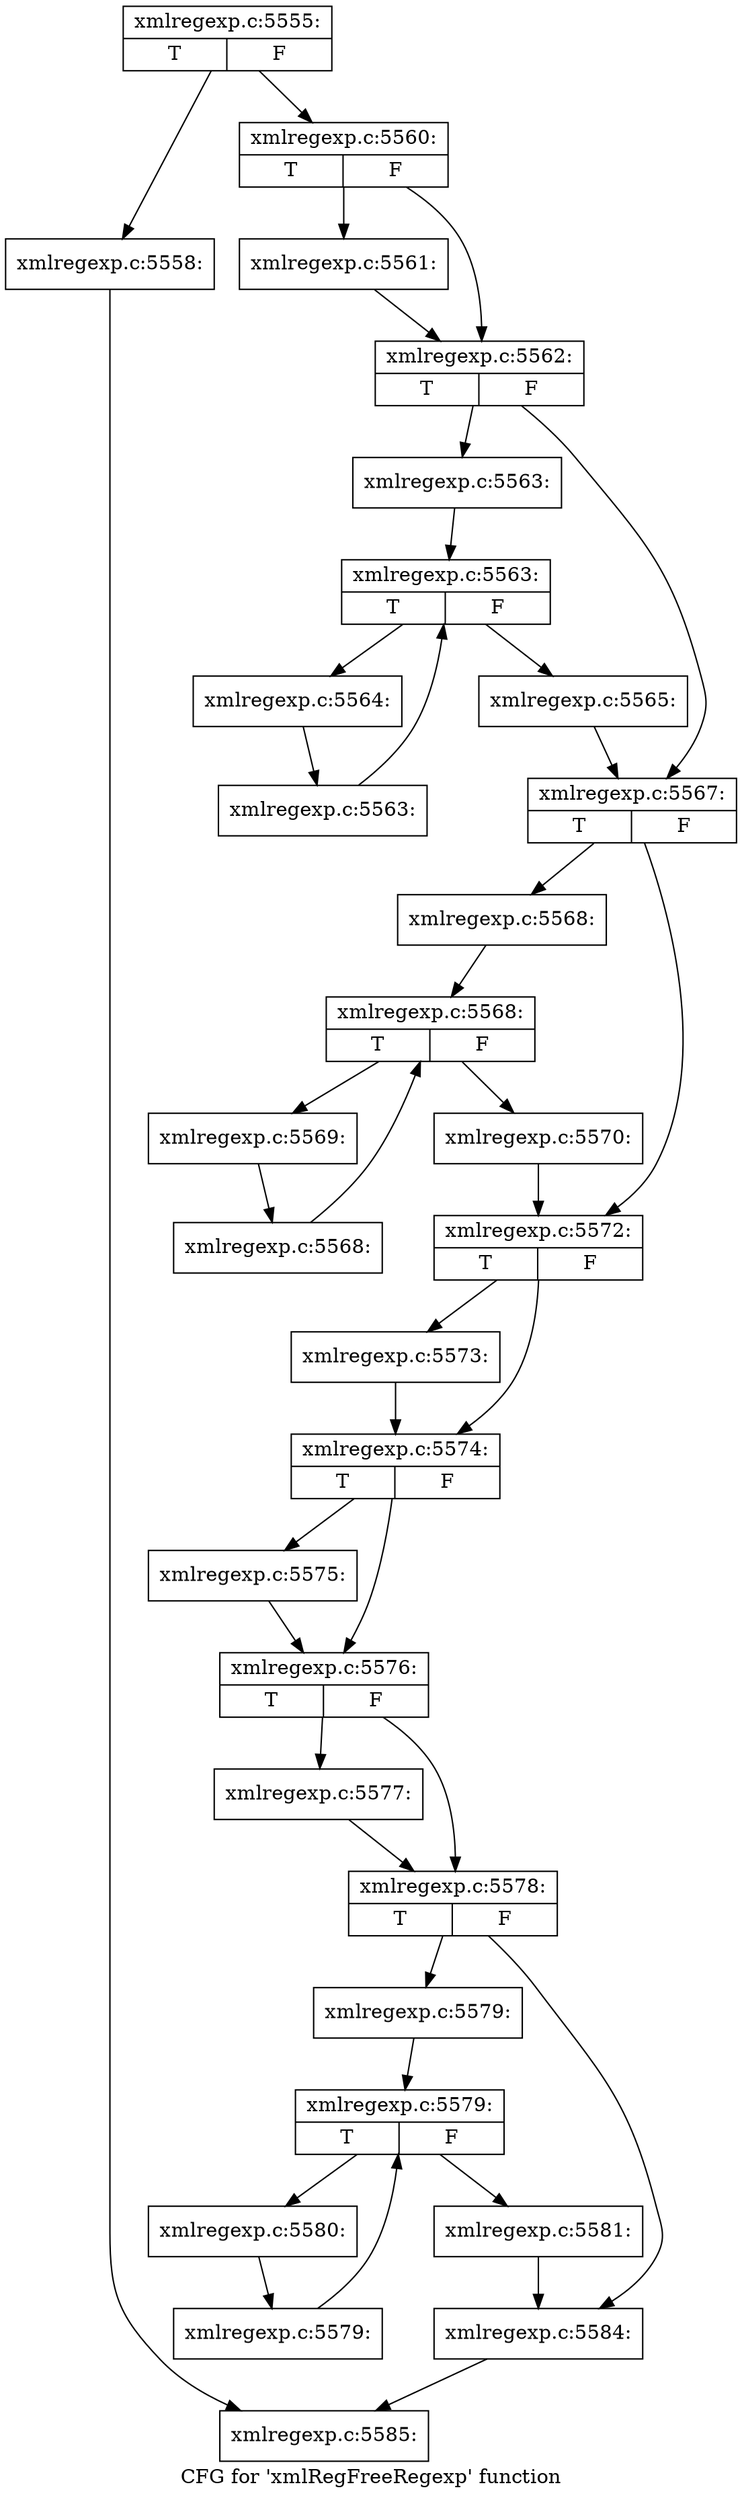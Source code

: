 digraph "CFG for 'xmlRegFreeRegexp' function" {
	label="CFG for 'xmlRegFreeRegexp' function";

	Node0x38ce840 [shape=record,label="{xmlregexp.c:5555:|{<s0>T|<s1>F}}"];
	Node0x38ce840 -> Node0x38882a0;
	Node0x38ce840 -> Node0x38ce8d0;
	Node0x38882a0 [shape=record,label="{xmlregexp.c:5558:}"];
	Node0x38882a0 -> Node0x3904b10;
	Node0x38ce8d0 [shape=record,label="{xmlregexp.c:5560:|{<s0>T|<s1>F}}"];
	Node0x38ce8d0 -> Node0x38ffe90;
	Node0x38ce8d0 -> Node0x38ffee0;
	Node0x38ffe90 [shape=record,label="{xmlregexp.c:5561:}"];
	Node0x38ffe90 -> Node0x38ffee0;
	Node0x38ffee0 [shape=record,label="{xmlregexp.c:5562:|{<s0>T|<s1>F}}"];
	Node0x38ffee0 -> Node0x39090b0;
	Node0x38ffee0 -> Node0x3909100;
	Node0x39090b0 [shape=record,label="{xmlregexp.c:5563:}"];
	Node0x39090b0 -> Node0x3909720;
	Node0x3909720 [shape=record,label="{xmlregexp.c:5563:|{<s0>T|<s1>F}}"];
	Node0x3909720 -> Node0x39099a0;
	Node0x3909720 -> Node0x3909580;
	Node0x39099a0 [shape=record,label="{xmlregexp.c:5564:}"];
	Node0x39099a0 -> Node0x3909910;
	Node0x3909910 [shape=record,label="{xmlregexp.c:5563:}"];
	Node0x3909910 -> Node0x3909720;
	Node0x3909580 [shape=record,label="{xmlregexp.c:5565:}"];
	Node0x3909580 -> Node0x3909100;
	Node0x3909100 [shape=record,label="{xmlregexp.c:5567:|{<s0>T|<s1>F}}"];
	Node0x3909100 -> Node0x390a890;
	Node0x3909100 -> Node0x390a8e0;
	Node0x390a890 [shape=record,label="{xmlregexp.c:5568:}"];
	Node0x390a890 -> Node0x390af00;
	Node0x390af00 [shape=record,label="{xmlregexp.c:5568:|{<s0>T|<s1>F}}"];
	Node0x390af00 -> Node0x390b180;
	Node0x390af00 -> Node0x390ad60;
	Node0x390b180 [shape=record,label="{xmlregexp.c:5569:}"];
	Node0x390b180 -> Node0x390b0f0;
	Node0x390b0f0 [shape=record,label="{xmlregexp.c:5568:}"];
	Node0x390b0f0 -> Node0x390af00;
	Node0x390ad60 [shape=record,label="{xmlregexp.c:5570:}"];
	Node0x390ad60 -> Node0x390a8e0;
	Node0x390a8e0 [shape=record,label="{xmlregexp.c:5572:|{<s0>T|<s1>F}}"];
	Node0x390a8e0 -> Node0x390bd80;
	Node0x390a8e0 -> Node0x390c7b0;
	Node0x390bd80 [shape=record,label="{xmlregexp.c:5573:}"];
	Node0x390bd80 -> Node0x390c7b0;
	Node0x390c7b0 [shape=record,label="{xmlregexp.c:5574:|{<s0>T|<s1>F}}"];
	Node0x390c7b0 -> Node0x390cf40;
	Node0x390c7b0 -> Node0x390cf90;
	Node0x390cf40 [shape=record,label="{xmlregexp.c:5575:}"];
	Node0x390cf40 -> Node0x390cf90;
	Node0x390cf90 [shape=record,label="{xmlregexp.c:5576:|{<s0>T|<s1>F}}"];
	Node0x390cf90 -> Node0x390d740;
	Node0x390cf90 -> Node0x390d790;
	Node0x390d740 [shape=record,label="{xmlregexp.c:5577:}"];
	Node0x390d740 -> Node0x390d790;
	Node0x390d790 [shape=record,label="{xmlregexp.c:5578:|{<s0>T|<s1>F}}"];
	Node0x390d790 -> Node0x390df40;
	Node0x390d790 -> Node0x390df90;
	Node0x390df40 [shape=record,label="{xmlregexp.c:5579:}"];
	Node0x390df40 -> Node0x390e530;
	Node0x390e530 [shape=record,label="{xmlregexp.c:5579:|{<s0>T|<s1>F}}"];
	Node0x390e530 -> Node0x390e730;
	Node0x390e530 -> Node0x390e3d0;
	Node0x390e730 [shape=record,label="{xmlregexp.c:5580:}"];
	Node0x390e730 -> Node0x390e6e0;
	Node0x390e6e0 [shape=record,label="{xmlregexp.c:5579:}"];
	Node0x390e6e0 -> Node0x390e530;
	Node0x390e3d0 [shape=record,label="{xmlregexp.c:5581:}"];
	Node0x390e3d0 -> Node0x390df90;
	Node0x390df90 [shape=record,label="{xmlregexp.c:5584:}"];
	Node0x390df90 -> Node0x3904b10;
	Node0x3904b10 [shape=record,label="{xmlregexp.c:5585:}"];
}
